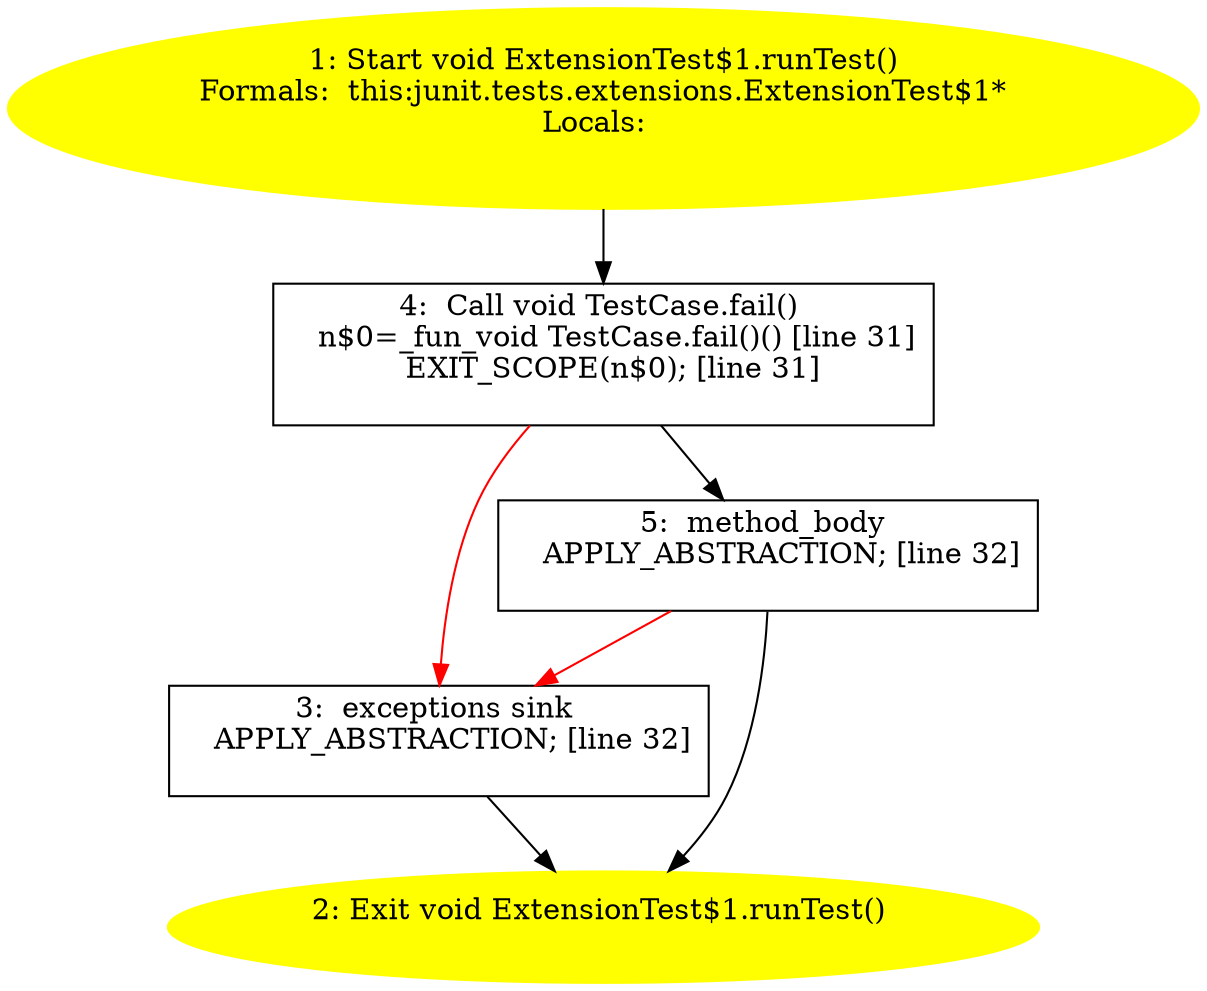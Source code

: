 /* @generated */
digraph cfg {
"junit.tests.extensions.ExtensionTest$1.runTest():void.a4e7b248ee56f7d52beabc62fb4726ed_1" [label="1: Start void ExtensionTest$1.runTest()\nFormals:  this:junit.tests.extensions.ExtensionTest$1*\nLocals:  \n  " color=yellow style=filled]
	

	 "junit.tests.extensions.ExtensionTest$1.runTest():void.a4e7b248ee56f7d52beabc62fb4726ed_1" -> "junit.tests.extensions.ExtensionTest$1.runTest():void.a4e7b248ee56f7d52beabc62fb4726ed_4" ;
"junit.tests.extensions.ExtensionTest$1.runTest():void.a4e7b248ee56f7d52beabc62fb4726ed_2" [label="2: Exit void ExtensionTest$1.runTest() \n  " color=yellow style=filled]
	

"junit.tests.extensions.ExtensionTest$1.runTest():void.a4e7b248ee56f7d52beabc62fb4726ed_3" [label="3:  exceptions sink \n   APPLY_ABSTRACTION; [line 32]\n " shape="box"]
	

	 "junit.tests.extensions.ExtensionTest$1.runTest():void.a4e7b248ee56f7d52beabc62fb4726ed_3" -> "junit.tests.extensions.ExtensionTest$1.runTest():void.a4e7b248ee56f7d52beabc62fb4726ed_2" ;
"junit.tests.extensions.ExtensionTest$1.runTest():void.a4e7b248ee56f7d52beabc62fb4726ed_4" [label="4:  Call void TestCase.fail() \n   n$0=_fun_void TestCase.fail()() [line 31]\n  EXIT_SCOPE(n$0); [line 31]\n " shape="box"]
	

	 "junit.tests.extensions.ExtensionTest$1.runTest():void.a4e7b248ee56f7d52beabc62fb4726ed_4" -> "junit.tests.extensions.ExtensionTest$1.runTest():void.a4e7b248ee56f7d52beabc62fb4726ed_5" ;
	 "junit.tests.extensions.ExtensionTest$1.runTest():void.a4e7b248ee56f7d52beabc62fb4726ed_4" -> "junit.tests.extensions.ExtensionTest$1.runTest():void.a4e7b248ee56f7d52beabc62fb4726ed_3" [color="red" ];
"junit.tests.extensions.ExtensionTest$1.runTest():void.a4e7b248ee56f7d52beabc62fb4726ed_5" [label="5:  method_body \n   APPLY_ABSTRACTION; [line 32]\n " shape="box"]
	

	 "junit.tests.extensions.ExtensionTest$1.runTest():void.a4e7b248ee56f7d52beabc62fb4726ed_5" -> "junit.tests.extensions.ExtensionTest$1.runTest():void.a4e7b248ee56f7d52beabc62fb4726ed_2" ;
	 "junit.tests.extensions.ExtensionTest$1.runTest():void.a4e7b248ee56f7d52beabc62fb4726ed_5" -> "junit.tests.extensions.ExtensionTest$1.runTest():void.a4e7b248ee56f7d52beabc62fb4726ed_3" [color="red" ];
}
